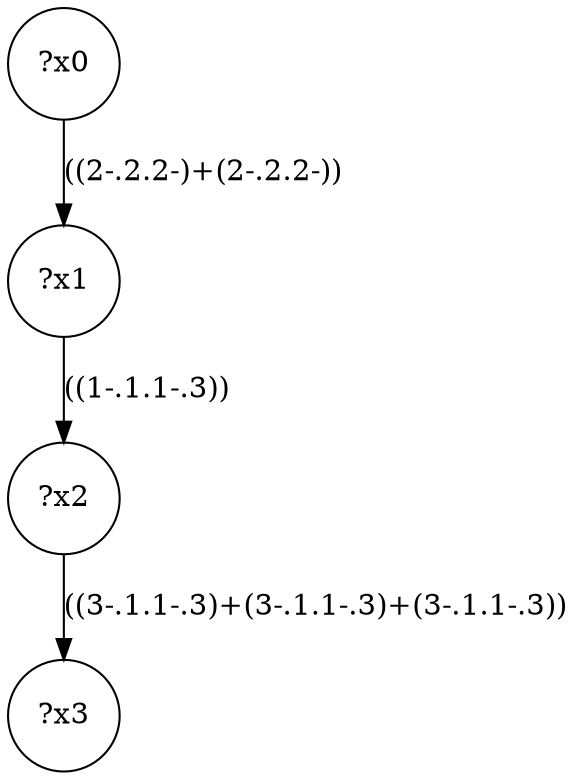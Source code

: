 digraph g {
	x0 [shape=circle, label="?x0"];
	x1 [shape=circle, label="?x1"];
	x0 -> x1 [label="((2-.2.2-)+(2-.2.2-))"];
	x2 [shape=circle, label="?x2"];
	x1 -> x2 [label="((1-.1.1-.3))"];
	x3 [shape=circle, label="?x3"];
	x2 -> x3 [label="((3-.1.1-.3)+(3-.1.1-.3)+(3-.1.1-.3))"];
}
